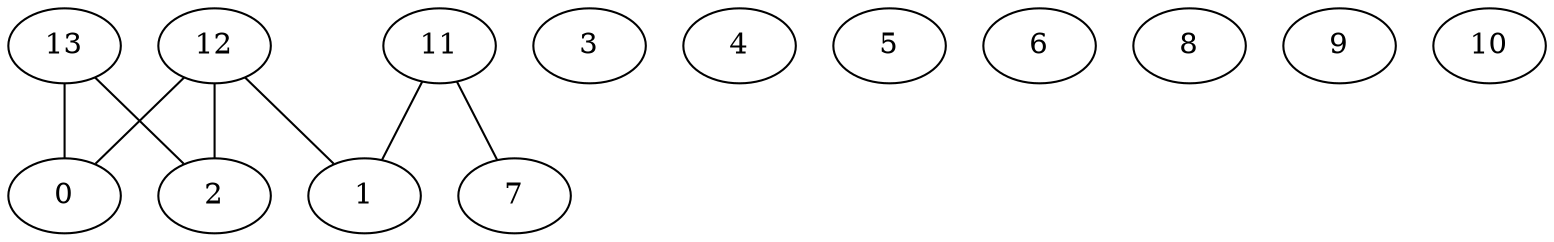 graph G {
0;
1;
2;
3;
4;
5;
6;
7;
8;
9;
10;
11;
12;
13;
13--2 ;
13--0 ;
12--1 ;
12--2 ;
12--0 ;
11--7 ;
11--1 ;
}
